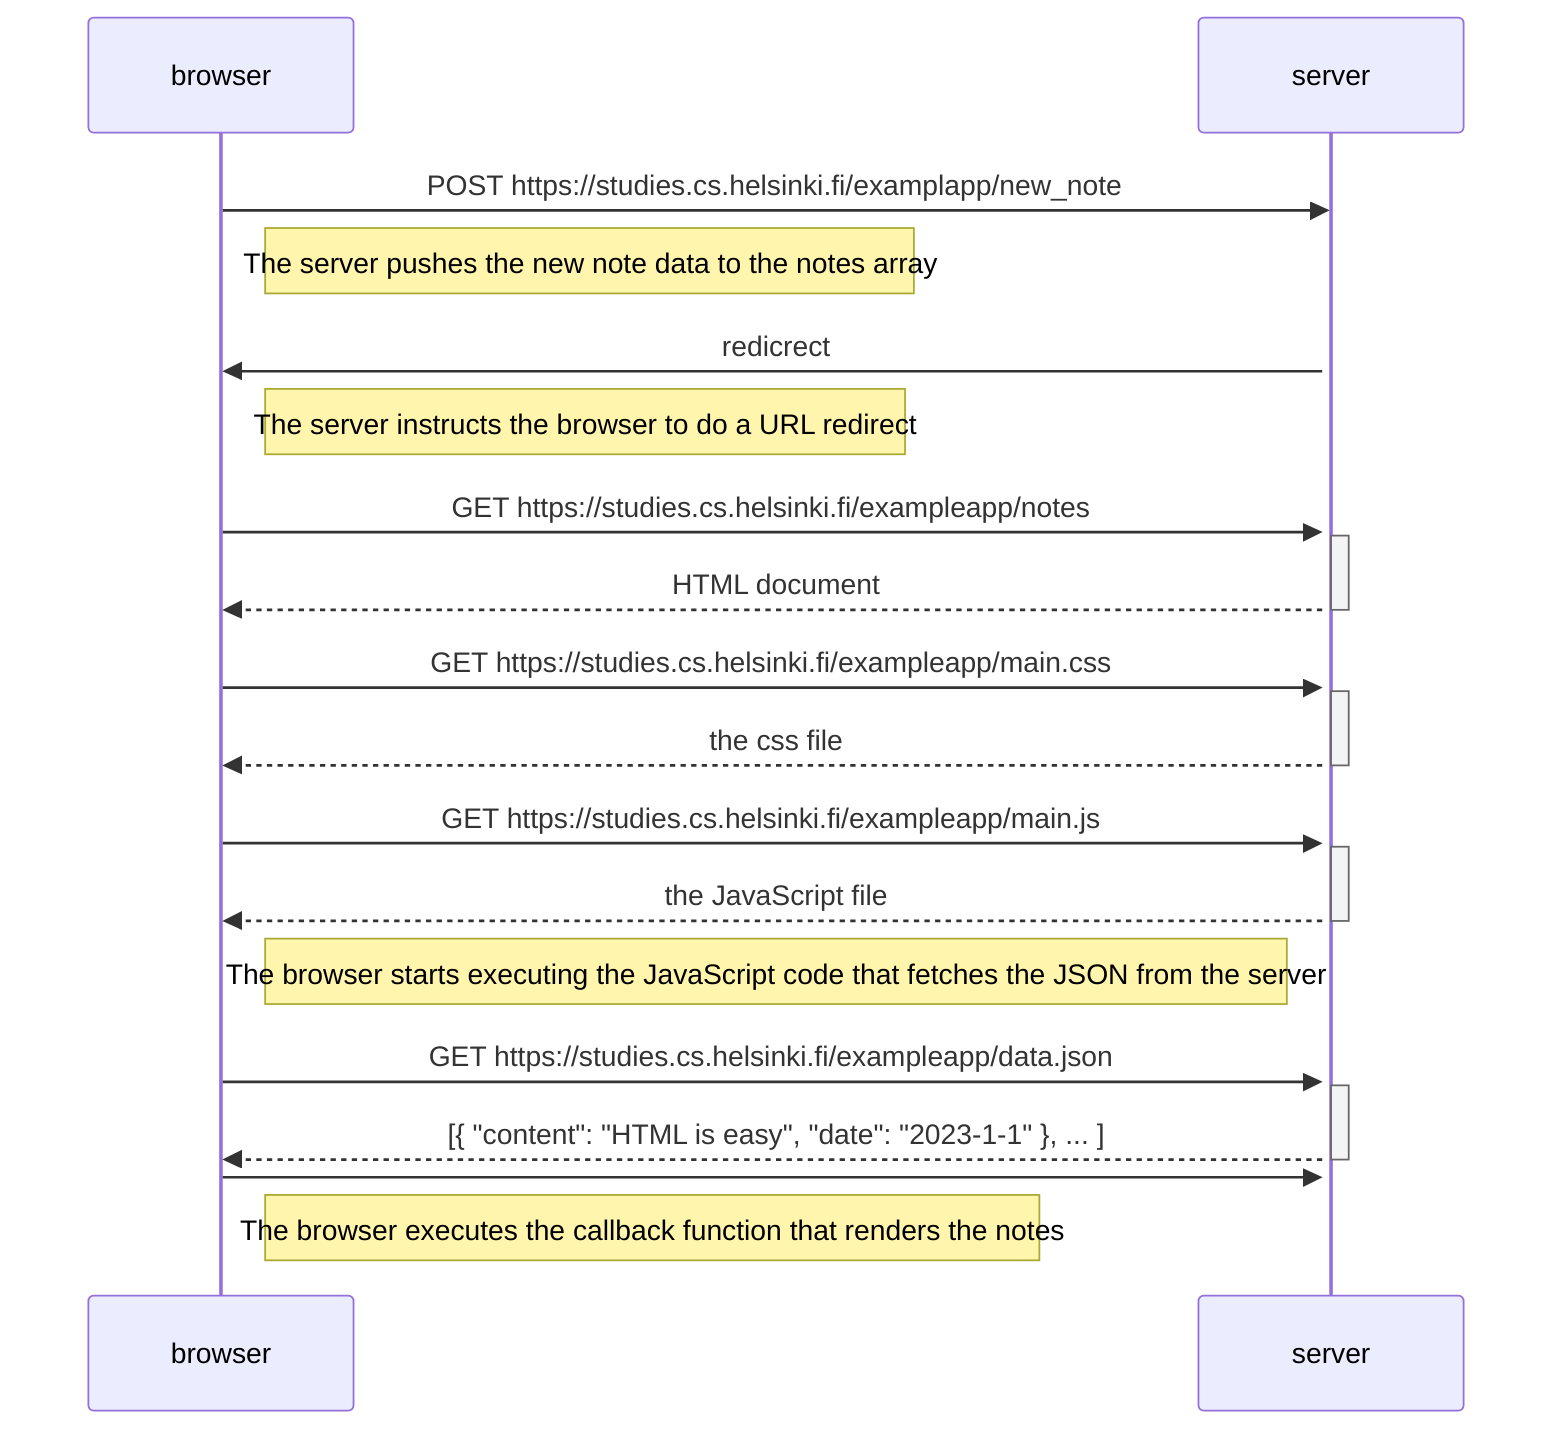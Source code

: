 sequenceDiagram
    participant browser
    participant server

    browser->>server: POST https://studies.cs.helsinki.fi/examplapp/new_note

    Note right of browser: The server pushes the new note data to the notes array
    activate server
    server->>browser: redicrect

    Note right of browser: The server instructs the browser to do a URL redirect
    browser->>server: GET https://studies.cs.helsinki.fi/exampleapp/notes
    activate server
    server-->>browser: HTML document
    deactivate server

    browser->>server: GET https://studies.cs.helsinki.fi/exampleapp/main.css
    activate server
    server-->>browser: the css file
    deactivate server

    browser->>server: GET https://studies.cs.helsinki.fi/exampleapp/main.js
    activate server
    server-->>browser: the JavaScript file
    deactivate server

    Note right of browser: The browser starts executing the JavaScript code that fetches the JSON from the server

    browser->>server: GET https://studies.cs.helsinki.fi/exampleapp/data.json
    activate server
    server-->>browser: [{ "content": "HTML is easy", "date": "2023-1-1" }, ... ]
    deactivate server
    browser->>server: 

    Note right of browser: The browser executes the callback function that renders the notes